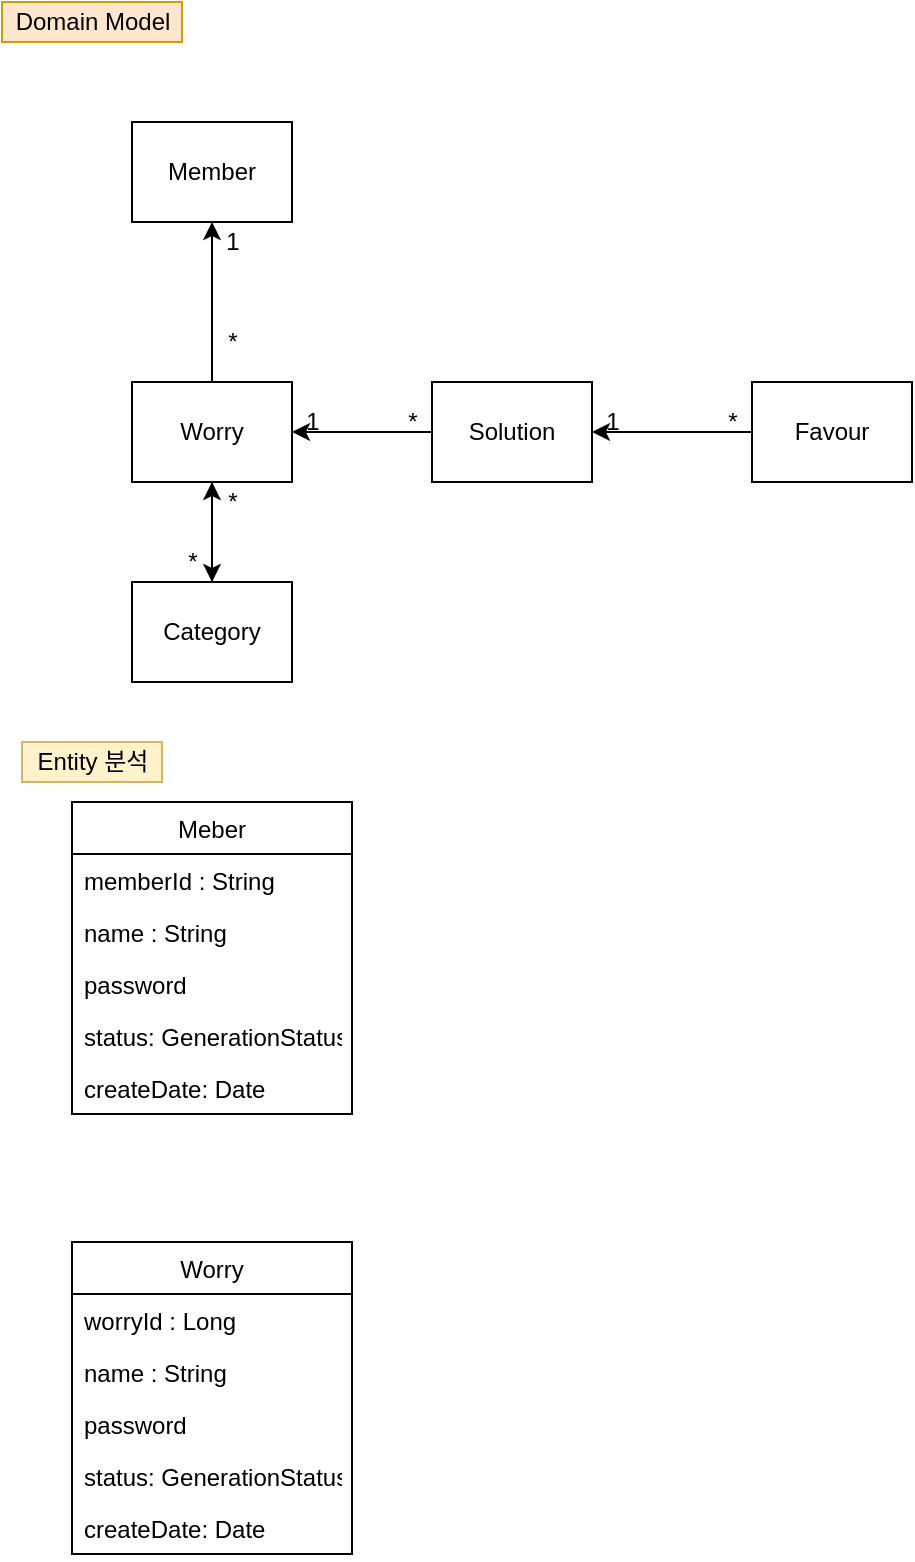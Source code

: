 <mxfile version="14.9.9" type="github">
  <diagram id="R2lEEEUBdFMjLlhIrx00" name="Page-1">
    <mxGraphModel dx="652" dy="367" grid="1" gridSize="10" guides="1" tooltips="1" connect="1" arrows="1" fold="1" page="1" pageScale="1" pageWidth="850" pageHeight="1100" math="0" shadow="0" extFonts="Permanent Marker^https://fonts.googleapis.com/css?family=Permanent+Marker">
      <root>
        <mxCell id="0" />
        <mxCell id="1" parent="0" />
        <mxCell id="r4rj5SaB3hFMwN4bTIPo-2" value="Member" style="rounded=0;whiteSpace=wrap;html=1;" vertex="1" parent="1">
          <mxGeometry x="90" y="110" width="80" height="50" as="geometry" />
        </mxCell>
        <mxCell id="r4rj5SaB3hFMwN4bTIPo-9" style="edgeStyle=orthogonalEdgeStyle;rounded=0;orthogonalLoop=1;jettySize=auto;html=1;entryX=0.5;entryY=1;entryDx=0;entryDy=0;" edge="1" parent="1" source="r4rj5SaB3hFMwN4bTIPo-3" target="r4rj5SaB3hFMwN4bTIPo-2">
          <mxGeometry relative="1" as="geometry" />
        </mxCell>
        <mxCell id="r4rj5SaB3hFMwN4bTIPo-15" style="edgeStyle=orthogonalEdgeStyle;rounded=0;orthogonalLoop=1;jettySize=auto;html=1;entryX=0.5;entryY=0;entryDx=0;entryDy=0;" edge="1" parent="1" source="r4rj5SaB3hFMwN4bTIPo-3" target="r4rj5SaB3hFMwN4bTIPo-14">
          <mxGeometry relative="1" as="geometry" />
        </mxCell>
        <mxCell id="r4rj5SaB3hFMwN4bTIPo-3" value="Worry" style="rounded=0;whiteSpace=wrap;html=1;" vertex="1" parent="1">
          <mxGeometry x="90" y="240" width="80" height="50" as="geometry" />
        </mxCell>
        <mxCell id="r4rj5SaB3hFMwN4bTIPo-10" value="*" style="text;html=1;align=center;verticalAlign=middle;resizable=0;points=[];autosize=1;strokeColor=none;" vertex="1" parent="1">
          <mxGeometry x="130" y="210" width="20" height="20" as="geometry" />
        </mxCell>
        <mxCell id="r4rj5SaB3hFMwN4bTIPo-11" value="1" style="text;html=1;align=center;verticalAlign=middle;resizable=0;points=[];autosize=1;strokeColor=none;" vertex="1" parent="1">
          <mxGeometry x="130" y="160" width="20" height="20" as="geometry" />
        </mxCell>
        <mxCell id="r4rj5SaB3hFMwN4bTIPo-17" style="edgeStyle=orthogonalEdgeStyle;rounded=0;orthogonalLoop=1;jettySize=auto;html=1;entryX=1;entryY=0.5;entryDx=0;entryDy=0;" edge="1" parent="1" source="r4rj5SaB3hFMwN4bTIPo-13" target="r4rj5SaB3hFMwN4bTIPo-3">
          <mxGeometry relative="1" as="geometry" />
        </mxCell>
        <mxCell id="r4rj5SaB3hFMwN4bTIPo-13" value="Solution" style="rounded=0;whiteSpace=wrap;html=1;" vertex="1" parent="1">
          <mxGeometry x="240" y="240" width="80" height="50" as="geometry" />
        </mxCell>
        <mxCell id="r4rj5SaB3hFMwN4bTIPo-16" style="edgeStyle=orthogonalEdgeStyle;rounded=0;orthogonalLoop=1;jettySize=auto;html=1;" edge="1" parent="1" source="r4rj5SaB3hFMwN4bTIPo-14" target="r4rj5SaB3hFMwN4bTIPo-3">
          <mxGeometry relative="1" as="geometry" />
        </mxCell>
        <mxCell id="r4rj5SaB3hFMwN4bTIPo-14" value="Category" style="rounded=0;whiteSpace=wrap;html=1;" vertex="1" parent="1">
          <mxGeometry x="90" y="340" width="80" height="50" as="geometry" />
        </mxCell>
        <mxCell id="r4rj5SaB3hFMwN4bTIPo-18" value="1" style="text;html=1;align=center;verticalAlign=middle;resizable=0;points=[];autosize=1;strokeColor=none;" vertex="1" parent="1">
          <mxGeometry x="170" y="250" width="20" height="20" as="geometry" />
        </mxCell>
        <mxCell id="r4rj5SaB3hFMwN4bTIPo-19" value="*" style="text;html=1;align=center;verticalAlign=middle;resizable=0;points=[];autosize=1;strokeColor=none;" vertex="1" parent="1">
          <mxGeometry x="220" y="250" width="20" height="20" as="geometry" />
        </mxCell>
        <mxCell id="r4rj5SaB3hFMwN4bTIPo-25" value="" style="edgeStyle=orthogonalEdgeStyle;rounded=0;orthogonalLoop=1;jettySize=auto;html=1;" edge="1" parent="1" source="r4rj5SaB3hFMwN4bTIPo-22" target="r4rj5SaB3hFMwN4bTIPo-13">
          <mxGeometry relative="1" as="geometry" />
        </mxCell>
        <mxCell id="r4rj5SaB3hFMwN4bTIPo-22" value="Favour" style="rounded=0;whiteSpace=wrap;html=1;" vertex="1" parent="1">
          <mxGeometry x="400" y="240" width="80" height="50" as="geometry" />
        </mxCell>
        <mxCell id="r4rj5SaB3hFMwN4bTIPo-23" value="*" style="text;html=1;align=center;verticalAlign=middle;resizable=0;points=[];autosize=1;strokeColor=none;" vertex="1" parent="1">
          <mxGeometry x="130" y="290" width="20" height="20" as="geometry" />
        </mxCell>
        <mxCell id="r4rj5SaB3hFMwN4bTIPo-24" value="*" style="text;html=1;align=center;verticalAlign=middle;resizable=0;points=[];autosize=1;strokeColor=none;" vertex="1" parent="1">
          <mxGeometry x="110" y="320" width="20" height="20" as="geometry" />
        </mxCell>
        <mxCell id="r4rj5SaB3hFMwN4bTIPo-27" value="1" style="text;html=1;align=center;verticalAlign=middle;resizable=0;points=[];autosize=1;strokeColor=none;" vertex="1" parent="1">
          <mxGeometry x="320" y="250" width="20" height="20" as="geometry" />
        </mxCell>
        <mxCell id="r4rj5SaB3hFMwN4bTIPo-28" value="*" style="text;html=1;align=center;verticalAlign=middle;resizable=0;points=[];autosize=1;strokeColor=none;" vertex="1" parent="1">
          <mxGeometry x="380" y="250" width="20" height="20" as="geometry" />
        </mxCell>
        <mxCell id="r4rj5SaB3hFMwN4bTIPo-29" value="Domain Model" style="text;html=1;align=center;verticalAlign=middle;resizable=0;points=[];autosize=1;strokeColor=#d79b00;fillColor=#ffe6cc;" vertex="1" parent="1">
          <mxGeometry x="25" y="50" width="90" height="20" as="geometry" />
        </mxCell>
        <mxCell id="r4rj5SaB3hFMwN4bTIPo-30" value="Entity 분석" style="text;html=1;align=center;verticalAlign=middle;resizable=0;points=[];autosize=1;strokeColor=#d6b656;fillColor=#fff2cc;" vertex="1" parent="1">
          <mxGeometry x="35" y="420" width="70" height="20" as="geometry" />
        </mxCell>
        <mxCell id="r4rj5SaB3hFMwN4bTIPo-31" value="Meber" style="swimlane;fontStyle=0;childLayout=stackLayout;horizontal=1;startSize=26;horizontalStack=0;resizeParent=1;resizeParentMax=0;resizeLast=0;collapsible=1;marginBottom=0;" vertex="1" parent="1">
          <mxGeometry x="60" y="450" width="140" height="156" as="geometry" />
        </mxCell>
        <mxCell id="r4rj5SaB3hFMwN4bTIPo-32" value="memberId : String" style="text;strokeColor=none;fillColor=none;align=left;verticalAlign=top;spacingLeft=4;spacingRight=4;overflow=hidden;rotatable=0;points=[[0,0.5],[1,0.5]];portConstraint=eastwest;" vertex="1" parent="r4rj5SaB3hFMwN4bTIPo-31">
          <mxGeometry y="26" width="140" height="26" as="geometry" />
        </mxCell>
        <mxCell id="r4rj5SaB3hFMwN4bTIPo-34" value="name : String" style="text;strokeColor=none;fillColor=none;align=left;verticalAlign=top;spacingLeft=4;spacingRight=4;overflow=hidden;rotatable=0;points=[[0,0.5],[1,0.5]];portConstraint=eastwest;" vertex="1" parent="r4rj5SaB3hFMwN4bTIPo-31">
          <mxGeometry y="52" width="140" height="26" as="geometry" />
        </mxCell>
        <mxCell id="r4rj5SaB3hFMwN4bTIPo-37" value="password" style="text;strokeColor=none;fillColor=none;align=left;verticalAlign=top;spacingLeft=4;spacingRight=4;overflow=hidden;rotatable=0;points=[[0,0.5],[1,0.5]];portConstraint=eastwest;" vertex="1" parent="r4rj5SaB3hFMwN4bTIPo-31">
          <mxGeometry y="78" width="140" height="26" as="geometry" />
        </mxCell>
        <mxCell id="r4rj5SaB3hFMwN4bTIPo-38" value="status: GenerationStatus" style="text;strokeColor=none;fillColor=none;align=left;verticalAlign=top;spacingLeft=4;spacingRight=4;overflow=hidden;rotatable=0;points=[[0,0.5],[1,0.5]];portConstraint=eastwest;" vertex="1" parent="r4rj5SaB3hFMwN4bTIPo-31">
          <mxGeometry y="104" width="140" height="26" as="geometry" />
        </mxCell>
        <mxCell id="r4rj5SaB3hFMwN4bTIPo-39" value="createDate: Date" style="text;strokeColor=none;fillColor=none;align=left;verticalAlign=top;spacingLeft=4;spacingRight=4;overflow=hidden;rotatable=0;points=[[0,0.5],[1,0.5]];portConstraint=eastwest;" vertex="1" parent="r4rj5SaB3hFMwN4bTIPo-31">
          <mxGeometry y="130" width="140" height="26" as="geometry" />
        </mxCell>
        <mxCell id="r4rj5SaB3hFMwN4bTIPo-40" value="Worry" style="swimlane;fontStyle=0;childLayout=stackLayout;horizontal=1;startSize=26;horizontalStack=0;resizeParent=1;resizeParentMax=0;resizeLast=0;collapsible=1;marginBottom=0;" vertex="1" parent="1">
          <mxGeometry x="60" y="670" width="140" height="156" as="geometry" />
        </mxCell>
        <mxCell id="r4rj5SaB3hFMwN4bTIPo-41" value="worryId : Long" style="text;strokeColor=none;fillColor=none;align=left;verticalAlign=top;spacingLeft=4;spacingRight=4;overflow=hidden;rotatable=0;points=[[0,0.5],[1,0.5]];portConstraint=eastwest;" vertex="1" parent="r4rj5SaB3hFMwN4bTIPo-40">
          <mxGeometry y="26" width="140" height="26" as="geometry" />
        </mxCell>
        <mxCell id="r4rj5SaB3hFMwN4bTIPo-42" value="name : String" style="text;strokeColor=none;fillColor=none;align=left;verticalAlign=top;spacingLeft=4;spacingRight=4;overflow=hidden;rotatable=0;points=[[0,0.5],[1,0.5]];portConstraint=eastwest;" vertex="1" parent="r4rj5SaB3hFMwN4bTIPo-40">
          <mxGeometry y="52" width="140" height="26" as="geometry" />
        </mxCell>
        <mxCell id="r4rj5SaB3hFMwN4bTIPo-43" value="password" style="text;strokeColor=none;fillColor=none;align=left;verticalAlign=top;spacingLeft=4;spacingRight=4;overflow=hidden;rotatable=0;points=[[0,0.5],[1,0.5]];portConstraint=eastwest;" vertex="1" parent="r4rj5SaB3hFMwN4bTIPo-40">
          <mxGeometry y="78" width="140" height="26" as="geometry" />
        </mxCell>
        <mxCell id="r4rj5SaB3hFMwN4bTIPo-44" value="status: GenerationStatus" style="text;strokeColor=none;fillColor=none;align=left;verticalAlign=top;spacingLeft=4;spacingRight=4;overflow=hidden;rotatable=0;points=[[0,0.5],[1,0.5]];portConstraint=eastwest;" vertex="1" parent="r4rj5SaB3hFMwN4bTIPo-40">
          <mxGeometry y="104" width="140" height="26" as="geometry" />
        </mxCell>
        <mxCell id="r4rj5SaB3hFMwN4bTIPo-45" value="createDate: Date" style="text;strokeColor=none;fillColor=none;align=left;verticalAlign=top;spacingLeft=4;spacingRight=4;overflow=hidden;rotatable=0;points=[[0,0.5],[1,0.5]];portConstraint=eastwest;" vertex="1" parent="r4rj5SaB3hFMwN4bTIPo-40">
          <mxGeometry y="130" width="140" height="26" as="geometry" />
        </mxCell>
      </root>
    </mxGraphModel>
  </diagram>
</mxfile>
